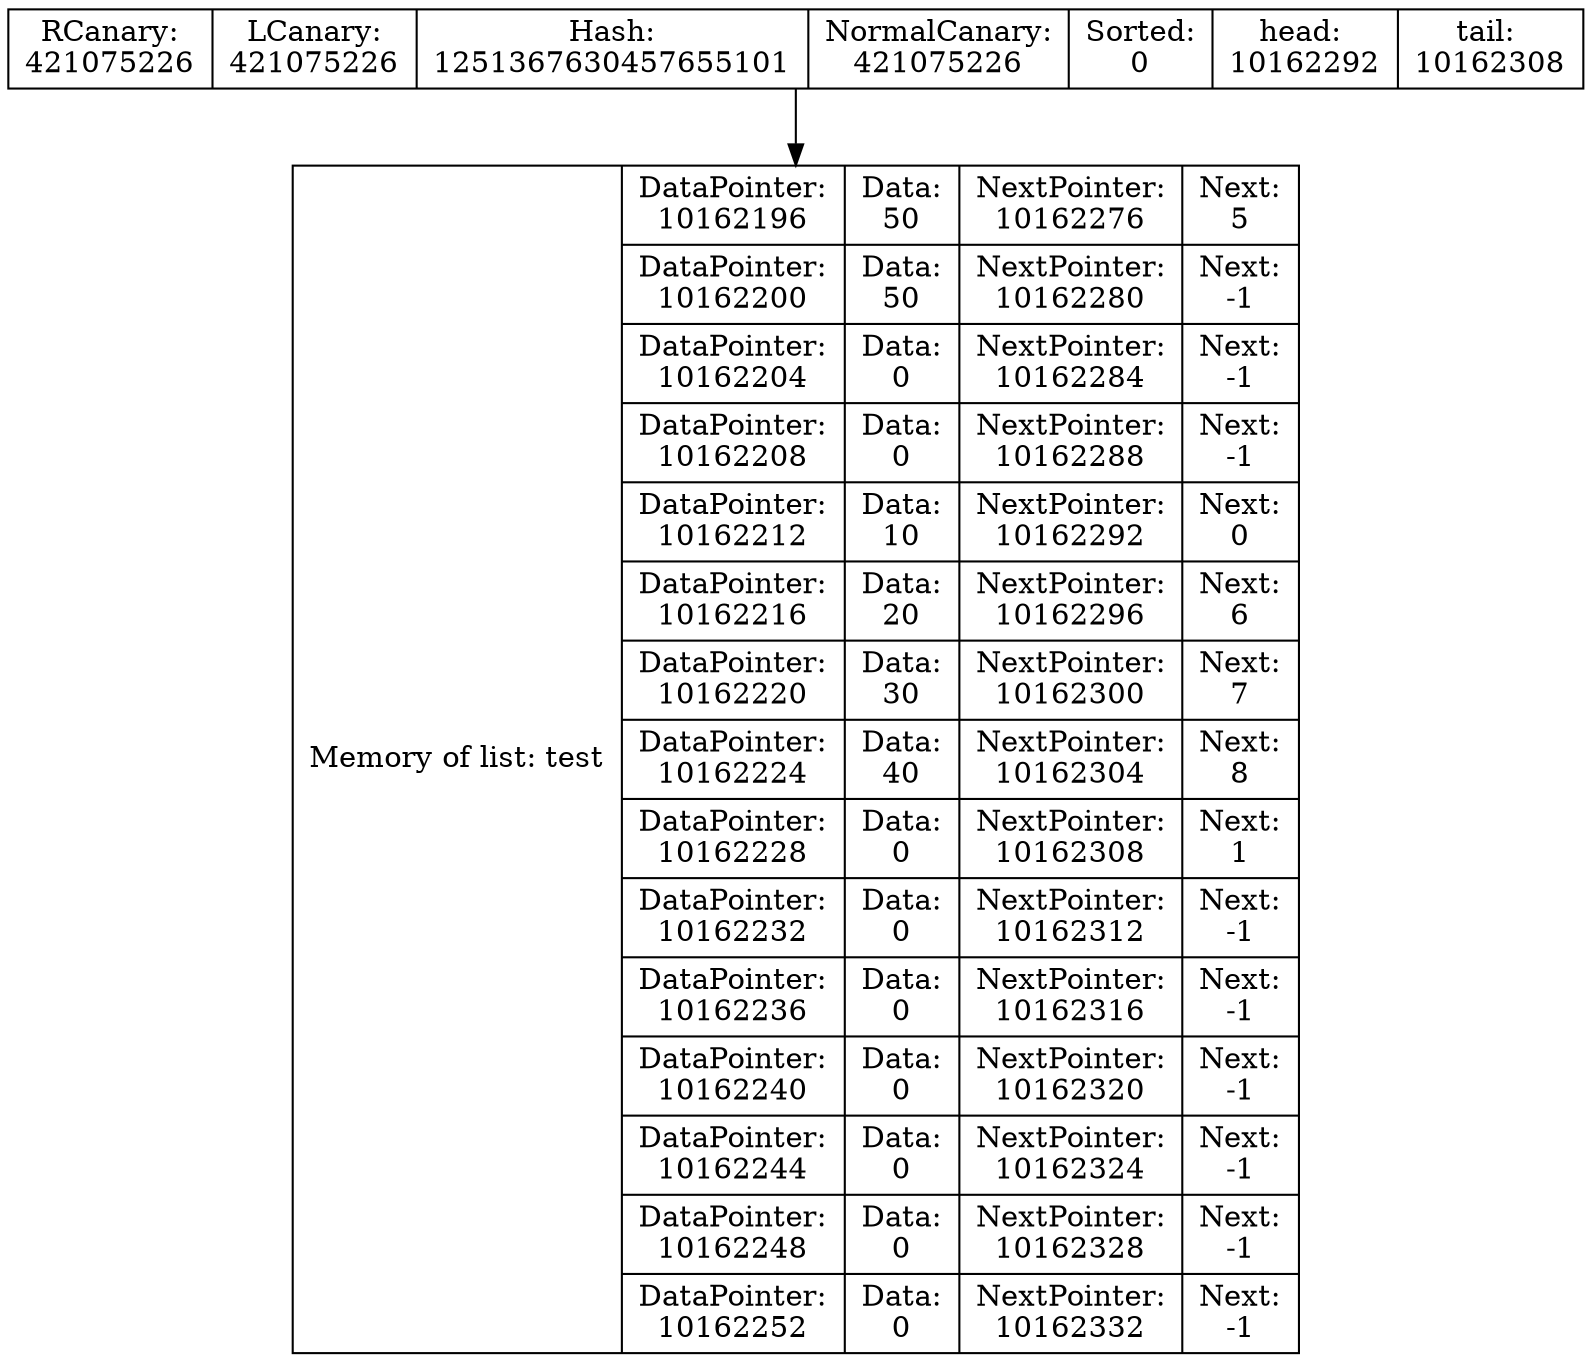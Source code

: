 digraph G{
data [shape=record,label="{Memory of list: test} | {{DataPointer:\n10162196 | Data:\n50 | NextPointer:\n10162276 | Next:\n5}
| {DataPointer:\n10162200 | Data:\n50 | NextPointer:\n10162280 | Next:\n-1}
| {DataPointer:\n10162204 | Data:\n0 | NextPointer:\n10162284 | Next:\n-1}
| {DataPointer:\n10162208 | Data:\n0 | NextPointer:\n10162288 | Next:\n-1}
| {DataPointer:\n10162212 | Data:\n10 | NextPointer:\n10162292 | Next:\n0}
| {DataPointer:\n10162216 | Data:\n20 | NextPointer:\n10162296 | Next:\n6}
| {DataPointer:\n10162220 | Data:\n30 | NextPointer:\n10162300 | Next:\n7}
| {DataPointer:\n10162224 | Data:\n40 | NextPointer:\n10162304 | Next:\n8}
| {DataPointer:\n10162228 | Data:\n0 | NextPointer:\n10162308 | Next:\n1}
| {DataPointer:\n10162232 | Data:\n0 | NextPointer:\n10162312 | Next:\n-1}
| {DataPointer:\n10162236 | Data:\n0 | NextPointer:\n10162316 | Next:\n-1}
| {DataPointer:\n10162240 | Data:\n0 | NextPointer:\n10162320 | Next:\n-1}
| {DataPointer:\n10162244 | Data:\n0 | NextPointer:\n10162324 | Next:\n-1}
| {DataPointer:\n10162248 | Data:\n0 | NextPointer:\n10162328 | Next:\n-1}
| {DataPointer:\n10162252 | Data:\n0 | NextPointer:\n10162332 | Next:\n-1}
}"];
Shild [shape=record,label=" RCanary:\n421075226 | LCanary:\n421075226 | Hash:\n1251367630457655101 | NormalCanary:\n421075226 | Sorted:\n0 | head: \n10162292 | tail: \n10162308 "];
Shild->data
}

